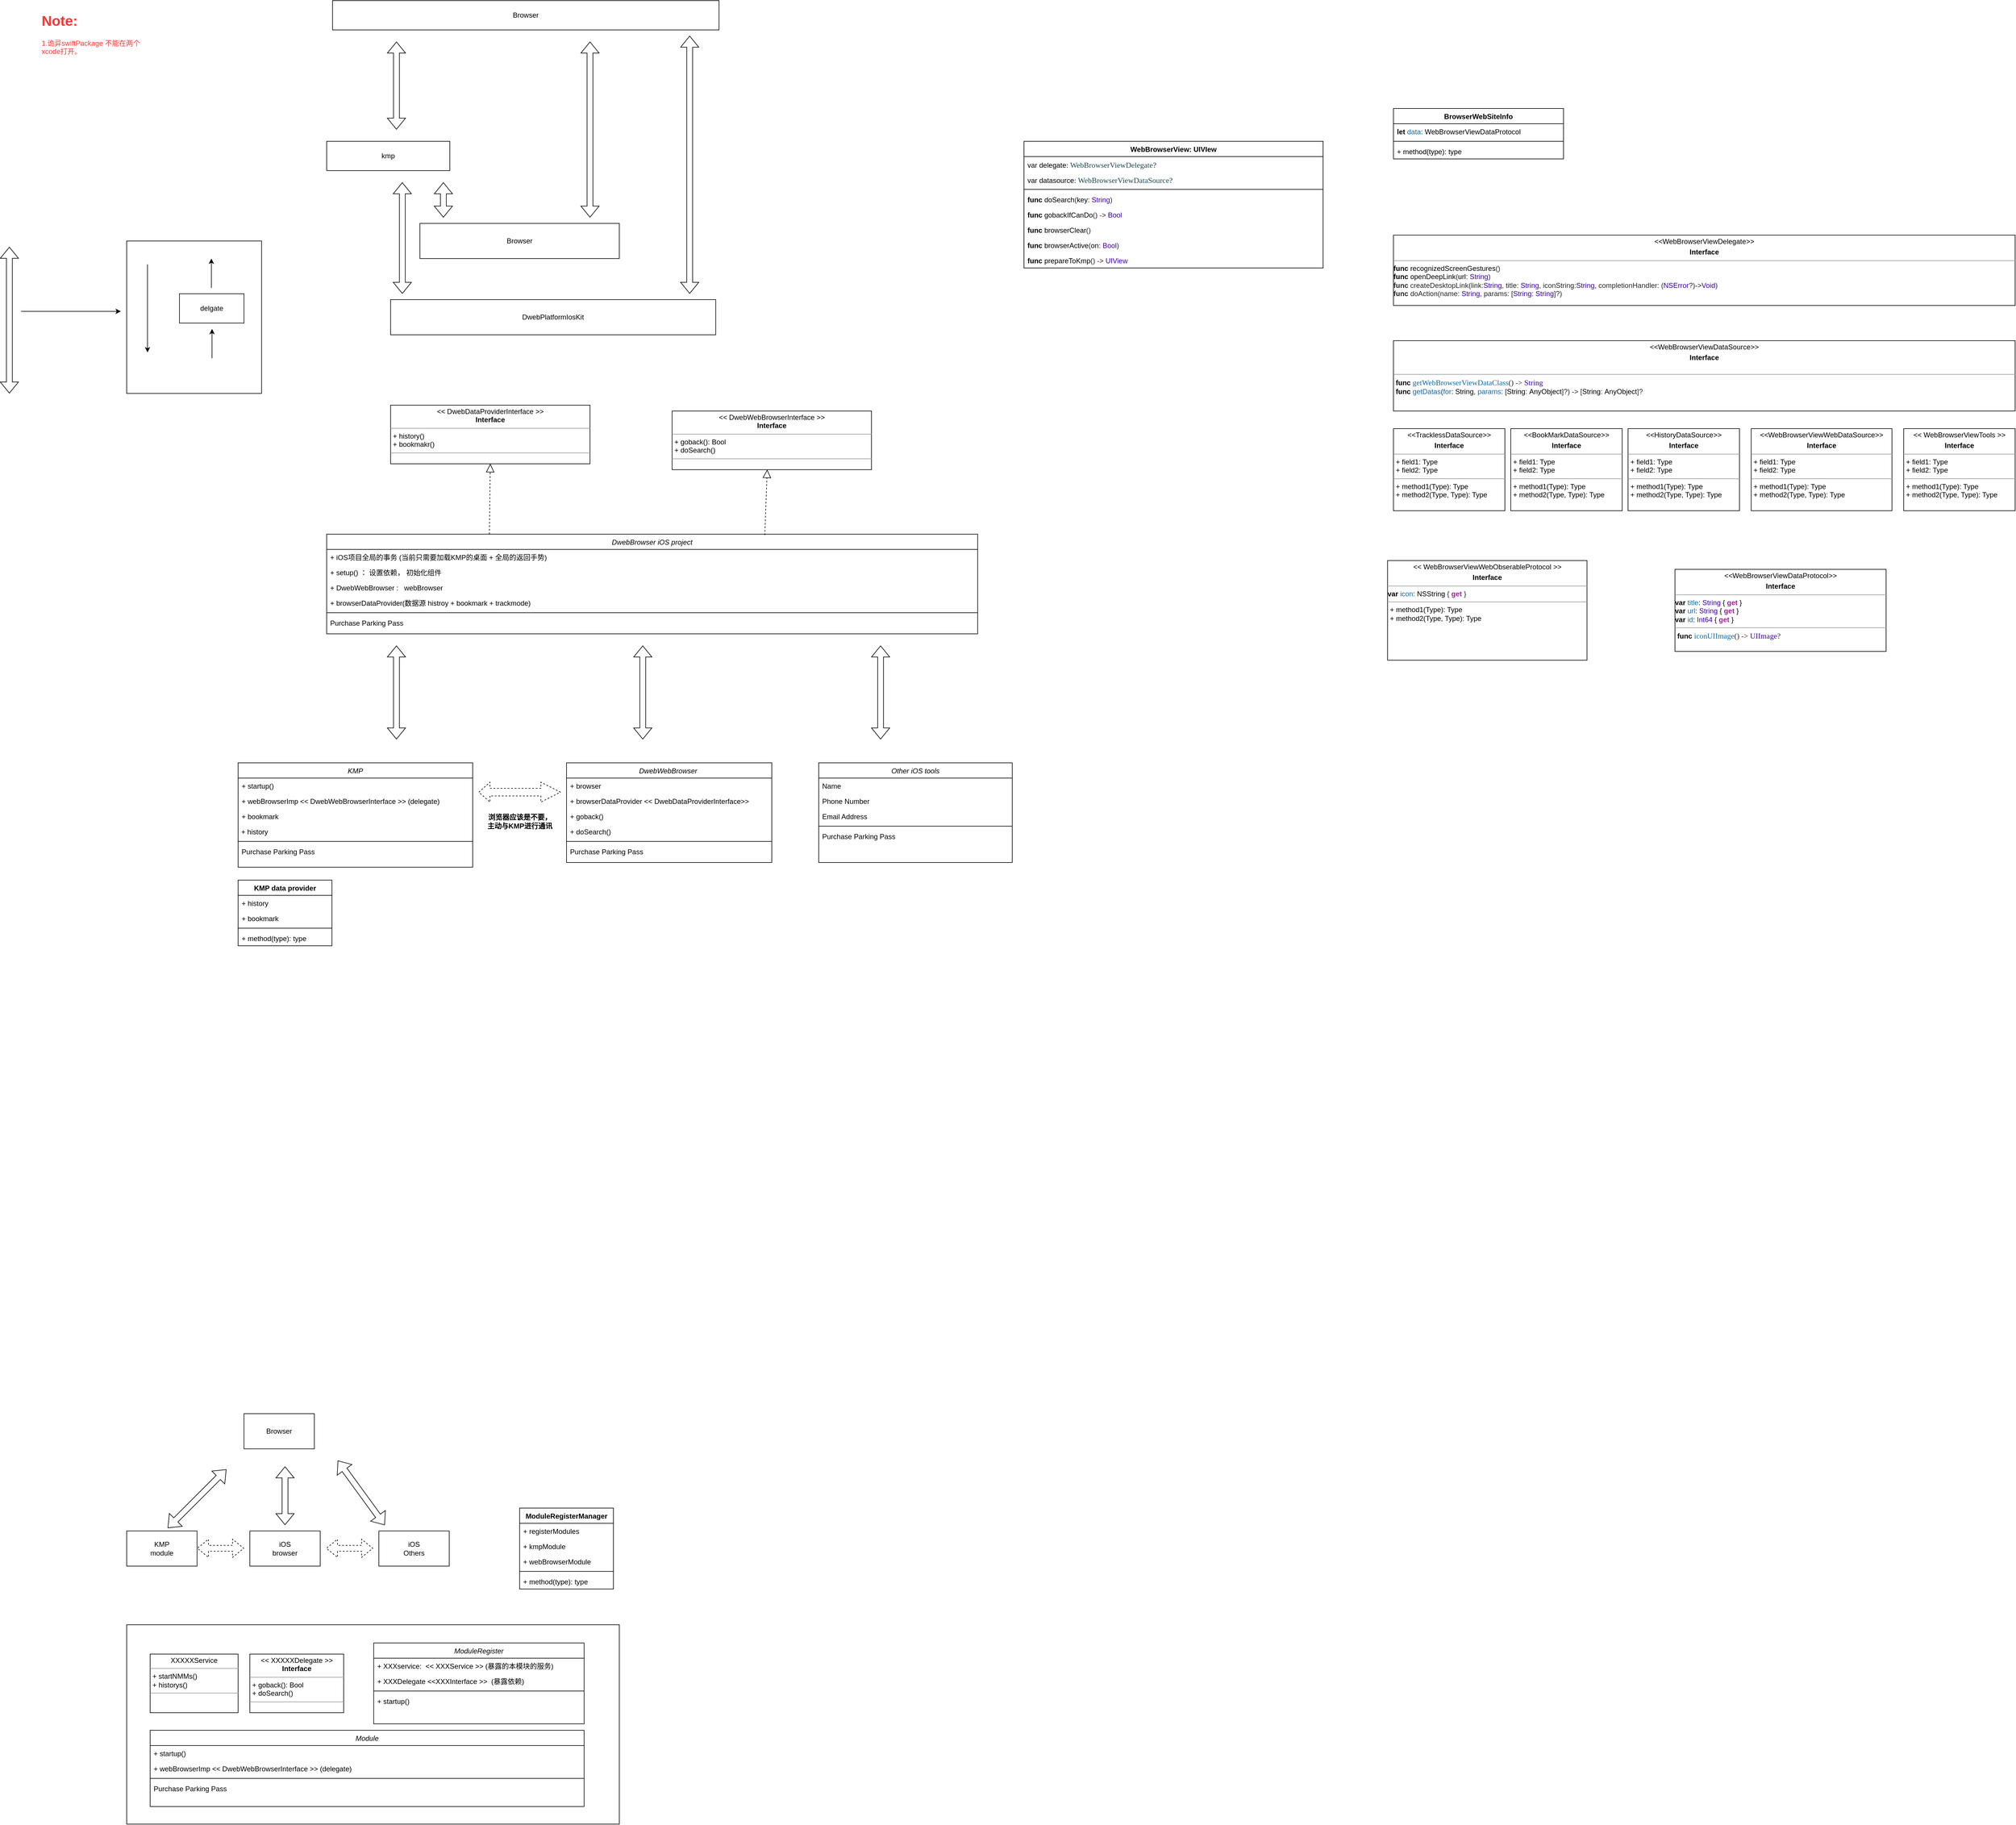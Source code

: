 <mxfile version="21.7.5" type="device">
  <diagram id="C5RBs43oDa-KdzZeNtuy" name="Page-1">
    <mxGraphModel dx="3217" dy="2681" grid="1" gridSize="10" guides="1" tooltips="1" connect="1" arrows="1" fold="1" page="1" pageScale="1" pageWidth="827" pageHeight="1169" math="0" shadow="0">
      <root>
        <mxCell id="WIyWlLk6GJQsqaUBKTNV-0" />
        <mxCell id="WIyWlLk6GJQsqaUBKTNV-1" parent="WIyWlLk6GJQsqaUBKTNV-0" />
        <mxCell id="zkfFHV4jXpPFQw0GAbJ--0" value="DwebBrowser iOS project" style="swimlane;fontStyle=2;align=center;verticalAlign=top;childLayout=stackLayout;horizontal=1;startSize=26;horizontalStack=0;resizeParent=1;resizeLast=0;collapsible=1;marginBottom=0;rounded=0;shadow=0;strokeWidth=1;" parent="WIyWlLk6GJQsqaUBKTNV-1" vertex="1">
          <mxGeometry x="131" y="80" width="1110" height="170" as="geometry">
            <mxRectangle x="230" y="140" width="160" height="26" as="alternateBounds" />
          </mxGeometry>
        </mxCell>
        <mxCell id="zkfFHV4jXpPFQw0GAbJ--1" value="+ iOS项目全局的事务 (当前只需要加载KMP的桌面 + 全局的返回手势)" style="text;align=left;verticalAlign=top;spacingLeft=4;spacingRight=4;overflow=hidden;rotatable=0;points=[[0,0.5],[1,0.5]];portConstraint=eastwest;" parent="zkfFHV4jXpPFQw0GAbJ--0" vertex="1">
          <mxGeometry y="26" width="1110" height="26" as="geometry" />
        </mxCell>
        <mxCell id="4JrLFGeOSPdzbADRNdC1-22" value="+ setup() ： 设置依赖， 初始化组件" style="text;align=left;verticalAlign=top;spacingLeft=4;spacingRight=4;overflow=hidden;rotatable=0;points=[[0,0.5],[1,0.5]];portConstraint=eastwest;rounded=0;shadow=0;html=0;" parent="zkfFHV4jXpPFQw0GAbJ--0" vertex="1">
          <mxGeometry y="52" width="1110" height="26" as="geometry" />
        </mxCell>
        <mxCell id="zkfFHV4jXpPFQw0GAbJ--2" value="+ DwebWebBrowser :   webBrowser" style="text;align=left;verticalAlign=top;spacingLeft=4;spacingRight=4;overflow=hidden;rotatable=0;points=[[0,0.5],[1,0.5]];portConstraint=eastwest;rounded=0;shadow=0;html=0;" parent="zkfFHV4jXpPFQw0GAbJ--0" vertex="1">
          <mxGeometry y="78" width="1110" height="26" as="geometry" />
        </mxCell>
        <mxCell id="zkfFHV4jXpPFQw0GAbJ--3" value="+ browserDataProvider(数据源 histroy + bookmark + trackmode)" style="text;align=left;verticalAlign=top;spacingLeft=4;spacingRight=4;overflow=hidden;rotatable=0;points=[[0,0.5],[1,0.5]];portConstraint=eastwest;rounded=0;shadow=0;html=0;" parent="zkfFHV4jXpPFQw0GAbJ--0" vertex="1">
          <mxGeometry y="104" width="1110" height="26" as="geometry" />
        </mxCell>
        <mxCell id="zkfFHV4jXpPFQw0GAbJ--4" value="" style="line;html=1;strokeWidth=1;align=left;verticalAlign=middle;spacingTop=-1;spacingLeft=3;spacingRight=3;rotatable=0;labelPosition=right;points=[];portConstraint=eastwest;" parent="zkfFHV4jXpPFQw0GAbJ--0" vertex="1">
          <mxGeometry y="130" width="1110" height="8" as="geometry" />
        </mxCell>
        <mxCell id="zkfFHV4jXpPFQw0GAbJ--5" value="Purchase Parking Pass" style="text;align=left;verticalAlign=top;spacingLeft=4;spacingRight=4;overflow=hidden;rotatable=0;points=[[0,0.5],[1,0.5]];portConstraint=eastwest;" parent="zkfFHV4jXpPFQw0GAbJ--0" vertex="1">
          <mxGeometry y="138" width="1110" height="26" as="geometry" />
        </mxCell>
        <mxCell id="4JrLFGeOSPdzbADRNdC1-0" value="KMP" style="swimlane;fontStyle=2;align=center;verticalAlign=top;childLayout=stackLayout;horizontal=1;startSize=26;horizontalStack=0;resizeParent=1;resizeLast=0;collapsible=1;marginBottom=0;rounded=0;shadow=0;strokeWidth=1;" parent="WIyWlLk6GJQsqaUBKTNV-1" vertex="1">
          <mxGeometry x="-20" y="470" width="400" height="178" as="geometry">
            <mxRectangle x="230" y="140" width="160" height="26" as="alternateBounds" />
          </mxGeometry>
        </mxCell>
        <mxCell id="4JrLFGeOSPdzbADRNdC1-1" value="+ startup()" style="text;align=left;verticalAlign=top;spacingLeft=4;spacingRight=4;overflow=hidden;rotatable=0;points=[[0,0.5],[1,0.5]];portConstraint=eastwest;" parent="4JrLFGeOSPdzbADRNdC1-0" vertex="1">
          <mxGeometry y="26" width="400" height="26" as="geometry" />
        </mxCell>
        <mxCell id="4JrLFGeOSPdzbADRNdC1-2" value="+ webBrowserImp &lt;&lt; DwebWebBrowserInterface &gt;&gt; (delegate)" style="text;align=left;verticalAlign=top;spacingLeft=4;spacingRight=4;overflow=hidden;rotatable=0;points=[[0,0.5],[1,0.5]];portConstraint=eastwest;rounded=0;shadow=0;html=0;" parent="4JrLFGeOSPdzbADRNdC1-0" vertex="1">
          <mxGeometry y="52" width="400" height="26" as="geometry" />
        </mxCell>
        <mxCell id="4JrLFGeOSPdzbADRNdC1-156" value="+ bookmark" style="text;strokeColor=none;fillColor=none;align=left;verticalAlign=top;spacingLeft=4;spacingRight=4;overflow=hidden;rotatable=0;points=[[0,0.5],[1,0.5]];portConstraint=eastwest;whiteSpace=wrap;html=1;" parent="4JrLFGeOSPdzbADRNdC1-0" vertex="1">
          <mxGeometry y="78" width="400" height="26" as="geometry" />
        </mxCell>
        <mxCell id="4JrLFGeOSPdzbADRNdC1-155" value="&lt;span style=&quot;color: rgb(0, 0, 0); font-family: Helvetica; font-size: 12px; font-style: normal; font-variant-ligatures: normal; font-variant-caps: normal; font-weight: 400; letter-spacing: normal; orphans: 2; text-align: left; text-indent: 0px; text-transform: none; widows: 2; word-spacing: 0px; -webkit-text-stroke-width: 0px; background-color: rgb(251, 251, 251); text-decoration-thickness: initial; text-decoration-style: initial; text-decoration-color: initial; float: none; display: inline !important;&quot;&gt;&amp;nbsp;+ history&lt;/span&gt;" style="text;whiteSpace=wrap;html=1;" parent="4JrLFGeOSPdzbADRNdC1-0" vertex="1">
          <mxGeometry y="104" width="400" height="26" as="geometry" />
        </mxCell>
        <mxCell id="4JrLFGeOSPdzbADRNdC1-4" value="" style="line;html=1;strokeWidth=1;align=left;verticalAlign=middle;spacingTop=-1;spacingLeft=3;spacingRight=3;rotatable=0;labelPosition=right;points=[];portConstraint=eastwest;" parent="4JrLFGeOSPdzbADRNdC1-0" vertex="1">
          <mxGeometry y="130" width="400" height="8" as="geometry" />
        </mxCell>
        <mxCell id="4JrLFGeOSPdzbADRNdC1-5" value="Purchase Parking Pass" style="text;align=left;verticalAlign=top;spacingLeft=4;spacingRight=4;overflow=hidden;rotatable=0;points=[[0,0.5],[1,0.5]];portConstraint=eastwest;" parent="4JrLFGeOSPdzbADRNdC1-0" vertex="1">
          <mxGeometry y="138" width="400" height="26" as="geometry" />
        </mxCell>
        <mxCell id="4JrLFGeOSPdzbADRNdC1-6" value="DwebWebBrowser " style="swimlane;fontStyle=2;align=center;verticalAlign=top;childLayout=stackLayout;horizontal=1;startSize=26;horizontalStack=0;resizeParent=1;resizeLast=0;collapsible=1;marginBottom=0;rounded=0;shadow=0;strokeWidth=1;" parent="WIyWlLk6GJQsqaUBKTNV-1" vertex="1">
          <mxGeometry x="540" y="470" width="350" height="170" as="geometry">
            <mxRectangle x="230" y="140" width="160" height="26" as="alternateBounds" />
          </mxGeometry>
        </mxCell>
        <mxCell id="4JrLFGeOSPdzbADRNdC1-7" value="+ browser" style="text;align=left;verticalAlign=top;spacingLeft=4;spacingRight=4;overflow=hidden;rotatable=0;points=[[0,0.5],[1,0.5]];portConstraint=eastwest;" parent="4JrLFGeOSPdzbADRNdC1-6" vertex="1">
          <mxGeometry y="26" width="350" height="26" as="geometry" />
        </mxCell>
        <mxCell id="4JrLFGeOSPdzbADRNdC1-8" value="+ browserDataProvider &lt;&lt; DwebDataProviderInterface&gt;&gt;" style="text;align=left;verticalAlign=top;spacingLeft=4;spacingRight=4;overflow=hidden;rotatable=0;points=[[0,0.5],[1,0.5]];portConstraint=eastwest;rounded=0;shadow=0;html=0;" parent="4JrLFGeOSPdzbADRNdC1-6" vertex="1">
          <mxGeometry y="52" width="350" height="26" as="geometry" />
        </mxCell>
        <mxCell id="4JrLFGeOSPdzbADRNdC1-159" value="+ goback()" style="text;align=left;verticalAlign=top;spacingLeft=4;spacingRight=4;overflow=hidden;rotatable=0;points=[[0,0.5],[1,0.5]];portConstraint=eastwest;rounded=0;shadow=0;html=0;" parent="4JrLFGeOSPdzbADRNdC1-6" vertex="1">
          <mxGeometry y="78" width="350" height="26" as="geometry" />
        </mxCell>
        <mxCell id="4JrLFGeOSPdzbADRNdC1-9" value="+ doSearch()" style="text;align=left;verticalAlign=top;spacingLeft=4;spacingRight=4;overflow=hidden;rotatable=0;points=[[0,0.5],[1,0.5]];portConstraint=eastwest;rounded=0;shadow=0;html=0;" parent="4JrLFGeOSPdzbADRNdC1-6" vertex="1">
          <mxGeometry y="104" width="350" height="26" as="geometry" />
        </mxCell>
        <mxCell id="4JrLFGeOSPdzbADRNdC1-10" value="" style="line;html=1;strokeWidth=1;align=left;verticalAlign=middle;spacingTop=-1;spacingLeft=3;spacingRight=3;rotatable=0;labelPosition=right;points=[];portConstraint=eastwest;" parent="4JrLFGeOSPdzbADRNdC1-6" vertex="1">
          <mxGeometry y="130" width="350" height="8" as="geometry" />
        </mxCell>
        <mxCell id="4JrLFGeOSPdzbADRNdC1-11" value="Purchase Parking Pass" style="text;align=left;verticalAlign=top;spacingLeft=4;spacingRight=4;overflow=hidden;rotatable=0;points=[[0,0.5],[1,0.5]];portConstraint=eastwest;" parent="4JrLFGeOSPdzbADRNdC1-6" vertex="1">
          <mxGeometry y="138" width="350" height="26" as="geometry" />
        </mxCell>
        <mxCell id="4JrLFGeOSPdzbADRNdC1-12" value="Other iOS tools" style="swimlane;fontStyle=2;align=center;verticalAlign=top;childLayout=stackLayout;horizontal=1;startSize=26;horizontalStack=0;resizeParent=1;resizeLast=0;collapsible=1;marginBottom=0;rounded=0;shadow=0;strokeWidth=1;" parent="WIyWlLk6GJQsqaUBKTNV-1" vertex="1">
          <mxGeometry x="970" y="470" width="330" height="170" as="geometry">
            <mxRectangle x="230" y="140" width="160" height="26" as="alternateBounds" />
          </mxGeometry>
        </mxCell>
        <mxCell id="4JrLFGeOSPdzbADRNdC1-13" value="Name" style="text;align=left;verticalAlign=top;spacingLeft=4;spacingRight=4;overflow=hidden;rotatable=0;points=[[0,0.5],[1,0.5]];portConstraint=eastwest;" parent="4JrLFGeOSPdzbADRNdC1-12" vertex="1">
          <mxGeometry y="26" width="330" height="26" as="geometry" />
        </mxCell>
        <mxCell id="4JrLFGeOSPdzbADRNdC1-14" value="Phone Number" style="text;align=left;verticalAlign=top;spacingLeft=4;spacingRight=4;overflow=hidden;rotatable=0;points=[[0,0.5],[1,0.5]];portConstraint=eastwest;rounded=0;shadow=0;html=0;" parent="4JrLFGeOSPdzbADRNdC1-12" vertex="1">
          <mxGeometry y="52" width="330" height="26" as="geometry" />
        </mxCell>
        <mxCell id="4JrLFGeOSPdzbADRNdC1-15" value="Email Address" style="text;align=left;verticalAlign=top;spacingLeft=4;spacingRight=4;overflow=hidden;rotatable=0;points=[[0,0.5],[1,0.5]];portConstraint=eastwest;rounded=0;shadow=0;html=0;" parent="4JrLFGeOSPdzbADRNdC1-12" vertex="1">
          <mxGeometry y="78" width="330" height="26" as="geometry" />
        </mxCell>
        <mxCell id="4JrLFGeOSPdzbADRNdC1-16" value="" style="line;html=1;strokeWidth=1;align=left;verticalAlign=middle;spacingTop=-1;spacingLeft=3;spacingRight=3;rotatable=0;labelPosition=right;points=[];portConstraint=eastwest;" parent="4JrLFGeOSPdzbADRNdC1-12" vertex="1">
          <mxGeometry y="104" width="330" height="8" as="geometry" />
        </mxCell>
        <mxCell id="4JrLFGeOSPdzbADRNdC1-17" value="Purchase Parking Pass" style="text;align=left;verticalAlign=top;spacingLeft=4;spacingRight=4;overflow=hidden;rotatable=0;points=[[0,0.5],[1,0.5]];portConstraint=eastwest;" parent="4JrLFGeOSPdzbADRNdC1-12" vertex="1">
          <mxGeometry y="112" width="330" height="26" as="geometry" />
        </mxCell>
        <mxCell id="4JrLFGeOSPdzbADRNdC1-20" value="&lt;p style=&quot;margin:0px;margin-top:4px;text-align:center;&quot;&gt;&lt;i&gt;&amp;lt;&amp;lt;&lt;/i&gt;&amp;nbsp;DwebWebBrowserInterface&amp;nbsp;&lt;i&gt;&amp;gt;&amp;gt;&lt;/i&gt;&lt;br&gt;&lt;b&gt;Interface&lt;/b&gt;&lt;/p&gt;&lt;hr size=&quot;1&quot;&gt;&lt;p style=&quot;margin:0px;margin-left:4px;&quot;&gt;+ goback(): Bool&lt;br&gt;+ doSearch()&lt;/p&gt;&lt;hr size=&quot;1&quot;&gt;&lt;p style=&quot;margin:0px;margin-left:4px;&quot;&gt;&lt;br&gt;&lt;/p&gt;" style="verticalAlign=top;align=left;overflow=fill;fontSize=12;fontFamily=Helvetica;html=1;whiteSpace=wrap;" parent="WIyWlLk6GJQsqaUBKTNV-1" vertex="1">
          <mxGeometry x="720" y="-130" width="340" height="100" as="geometry" />
        </mxCell>
        <mxCell id="4JrLFGeOSPdzbADRNdC1-29" value="" style="shape=flexArrow;endArrow=classic;startArrow=classic;html=1;rounded=0;" parent="WIyWlLk6GJQsqaUBKTNV-1" edge="1">
          <mxGeometry width="100" height="100" relative="1" as="geometry">
            <mxPoint x="670" y="430" as="sourcePoint" />
            <mxPoint x="670" y="270" as="targetPoint" />
          </mxGeometry>
        </mxCell>
        <mxCell id="4JrLFGeOSPdzbADRNdC1-30" value="" style="shape=flexArrow;endArrow=classic;startArrow=classic;html=1;rounded=0;" parent="WIyWlLk6GJQsqaUBKTNV-1" edge="1">
          <mxGeometry width="100" height="100" relative="1" as="geometry">
            <mxPoint x="250" y="430" as="sourcePoint" />
            <mxPoint x="250" y="270" as="targetPoint" />
          </mxGeometry>
        </mxCell>
        <mxCell id="4JrLFGeOSPdzbADRNdC1-31" value="" style="shape=flexArrow;endArrow=classic;startArrow=classic;html=1;rounded=0;" parent="WIyWlLk6GJQsqaUBKTNV-1" edge="1">
          <mxGeometry width="100" height="100" relative="1" as="geometry">
            <mxPoint x="1075.5" y="430" as="sourcePoint" />
            <mxPoint x="1075.5" y="270" as="targetPoint" />
          </mxGeometry>
        </mxCell>
        <mxCell id="4JrLFGeOSPdzbADRNdC1-32" value="" style="shape=flexArrow;endArrow=classic;html=1;rounded=0;width=13;endSize=10.74;dashed=1;startArrow=block;" parent="WIyWlLk6GJQsqaUBKTNV-1" edge="1">
          <mxGeometry width="50" height="50" relative="1" as="geometry">
            <mxPoint x="390" y="520" as="sourcePoint" />
            <mxPoint x="530" y="520" as="targetPoint" />
          </mxGeometry>
        </mxCell>
        <mxCell id="4JrLFGeOSPdzbADRNdC1-33" value="KMP data provider" style="swimlane;fontStyle=1;align=center;verticalAlign=top;childLayout=stackLayout;horizontal=1;startSize=26;horizontalStack=0;resizeParent=1;resizeParentMax=0;resizeLast=0;collapsible=1;marginBottom=0;whiteSpace=wrap;html=1;" parent="WIyWlLk6GJQsqaUBKTNV-1" vertex="1">
          <mxGeometry x="-20" y="670" width="160" height="112" as="geometry" />
        </mxCell>
        <mxCell id="4JrLFGeOSPdzbADRNdC1-34" value="+ history" style="text;strokeColor=none;fillColor=none;align=left;verticalAlign=top;spacingLeft=4;spacingRight=4;overflow=hidden;rotatable=0;points=[[0,0.5],[1,0.5]];portConstraint=eastwest;whiteSpace=wrap;html=1;" parent="4JrLFGeOSPdzbADRNdC1-33" vertex="1">
          <mxGeometry y="26" width="160" height="26" as="geometry" />
        </mxCell>
        <mxCell id="4JrLFGeOSPdzbADRNdC1-37" value="+ bookmark" style="text;strokeColor=none;fillColor=none;align=left;verticalAlign=top;spacingLeft=4;spacingRight=4;overflow=hidden;rotatable=0;points=[[0,0.5],[1,0.5]];portConstraint=eastwest;whiteSpace=wrap;html=1;" parent="4JrLFGeOSPdzbADRNdC1-33" vertex="1">
          <mxGeometry y="52" width="160" height="26" as="geometry" />
        </mxCell>
        <mxCell id="4JrLFGeOSPdzbADRNdC1-35" value="" style="line;strokeWidth=1;fillColor=none;align=left;verticalAlign=middle;spacingTop=-1;spacingLeft=3;spacingRight=3;rotatable=0;labelPosition=right;points=[];portConstraint=eastwest;strokeColor=inherit;" parent="4JrLFGeOSPdzbADRNdC1-33" vertex="1">
          <mxGeometry y="78" width="160" height="8" as="geometry" />
        </mxCell>
        <mxCell id="4JrLFGeOSPdzbADRNdC1-36" value="+ method(type): type" style="text;strokeColor=none;fillColor=none;align=left;verticalAlign=top;spacingLeft=4;spacingRight=4;overflow=hidden;rotatable=0;points=[[0,0.5],[1,0.5]];portConstraint=eastwest;whiteSpace=wrap;html=1;" parent="4JrLFGeOSPdzbADRNdC1-33" vertex="1">
          <mxGeometry y="86" width="160" height="26" as="geometry" />
        </mxCell>
        <mxCell id="4JrLFGeOSPdzbADRNdC1-38" value="浏览器应该是不要，&lt;br&gt;主动与KMP进行通讯" style="text;align=center;fontStyle=1;verticalAlign=middle;spacingLeft=3;spacingRight=3;strokeColor=none;rotatable=0;points=[[0,0.5],[1,0.5]];portConstraint=eastwest;html=1;" parent="WIyWlLk6GJQsqaUBKTNV-1" vertex="1">
          <mxGeometry x="380" y="540" width="159" height="60" as="geometry" />
        </mxCell>
        <mxCell id="4JrLFGeOSPdzbADRNdC1-77" value="Module" style="swimlane;fontStyle=2;align=center;verticalAlign=top;childLayout=stackLayout;horizontal=1;startSize=26;horizontalStack=0;resizeParent=1;resizeLast=0;collapsible=1;marginBottom=0;rounded=0;shadow=0;strokeWidth=1;" parent="WIyWlLk6GJQsqaUBKTNV-1" vertex="1">
          <mxGeometry x="-170" y="2120" width="740" height="130" as="geometry">
            <mxRectangle x="230" y="140" width="160" height="26" as="alternateBounds" />
          </mxGeometry>
        </mxCell>
        <mxCell id="4JrLFGeOSPdzbADRNdC1-78" value="+ startup()" style="text;align=left;verticalAlign=top;spacingLeft=4;spacingRight=4;overflow=hidden;rotatable=0;points=[[0,0.5],[1,0.5]];portConstraint=eastwest;" parent="4JrLFGeOSPdzbADRNdC1-77" vertex="1">
          <mxGeometry y="26" width="740" height="26" as="geometry" />
        </mxCell>
        <mxCell id="4JrLFGeOSPdzbADRNdC1-79" value="+ webBrowserImp &lt;&lt; DwebWebBrowserInterface &gt;&gt; (delegate)" style="text;align=left;verticalAlign=top;spacingLeft=4;spacingRight=4;overflow=hidden;rotatable=0;points=[[0,0.5],[1,0.5]];portConstraint=eastwest;rounded=0;shadow=0;html=0;" parent="4JrLFGeOSPdzbADRNdC1-77" vertex="1">
          <mxGeometry y="52" width="740" height="26" as="geometry" />
        </mxCell>
        <mxCell id="4JrLFGeOSPdzbADRNdC1-80" value="" style="line;html=1;strokeWidth=1;align=left;verticalAlign=middle;spacingTop=-1;spacingLeft=3;spacingRight=3;rotatable=0;labelPosition=right;points=[];portConstraint=eastwest;" parent="4JrLFGeOSPdzbADRNdC1-77" vertex="1">
          <mxGeometry y="78" width="740" height="8" as="geometry" />
        </mxCell>
        <mxCell id="4JrLFGeOSPdzbADRNdC1-81" value="Purchase Parking Pass" style="text;align=left;verticalAlign=top;spacingLeft=4;spacingRight=4;overflow=hidden;rotatable=0;points=[[0,0.5],[1,0.5]];portConstraint=eastwest;" parent="4JrLFGeOSPdzbADRNdC1-77" vertex="1">
          <mxGeometry y="86" width="740" height="26" as="geometry" />
        </mxCell>
        <mxCell id="4JrLFGeOSPdzbADRNdC1-82" value="&lt;p style=&quot;margin:0px;margin-top:4px;text-align:center;&quot;&gt;XXXXXService&lt;br&gt;&lt;/p&gt;&lt;hr size=&quot;1&quot;&gt;&lt;p style=&quot;margin:0px;margin-left:4px;&quot;&gt;+ startNMMs()&lt;br&gt;+ historys()&lt;/p&gt;&lt;hr size=&quot;1&quot;&gt;&lt;p style=&quot;margin:0px;margin-left:4px;&quot;&gt;&lt;br&gt;&lt;/p&gt;" style="verticalAlign=top;align=left;overflow=fill;fontSize=12;fontFamily=Helvetica;html=1;whiteSpace=wrap;" parent="WIyWlLk6GJQsqaUBKTNV-1" vertex="1">
          <mxGeometry x="-170" y="1990" width="150" height="100" as="geometry" />
        </mxCell>
        <mxCell id="4JrLFGeOSPdzbADRNdC1-83" value="&lt;p style=&quot;margin:0px;margin-top:4px;text-align:center;&quot;&gt;&lt;i&gt;&amp;lt;&amp;lt;&lt;/i&gt;&amp;nbsp;XXXXXDelegate&amp;nbsp;&lt;i&gt;&amp;gt;&amp;gt;&lt;/i&gt;&lt;br&gt;&lt;b&gt;Interface&lt;/b&gt;&lt;/p&gt;&lt;hr size=&quot;1&quot;&gt;&lt;p style=&quot;margin:0px;margin-left:4px;&quot;&gt;+ goback(): Bool&lt;br&gt;+ doSearch()&lt;/p&gt;&lt;hr size=&quot;1&quot;&gt;&lt;p style=&quot;margin:0px;margin-left:4px;&quot;&gt;&lt;br&gt;&lt;/p&gt;" style="verticalAlign=top;align=left;overflow=fill;fontSize=12;fontFamily=Helvetica;html=1;whiteSpace=wrap;" parent="WIyWlLk6GJQsqaUBKTNV-1" vertex="1">
          <mxGeometry y="1990" width="160" height="100" as="geometry" />
        </mxCell>
        <mxCell id="4JrLFGeOSPdzbADRNdC1-84" value="ModuleRegister" style="swimlane;fontStyle=2;align=center;verticalAlign=top;childLayout=stackLayout;horizontal=1;startSize=26;horizontalStack=0;resizeParent=1;resizeLast=0;collapsible=1;marginBottom=0;rounded=0;shadow=0;strokeWidth=1;" parent="WIyWlLk6GJQsqaUBKTNV-1" vertex="1">
          <mxGeometry x="211.2" y="1971" width="358.8" height="138" as="geometry">
            <mxRectangle x="230" y="140" width="160" height="26" as="alternateBounds" />
          </mxGeometry>
        </mxCell>
        <mxCell id="4JrLFGeOSPdzbADRNdC1-85" value="+ XXXservice:  &lt;&lt; XXXService &gt;&gt; (暴露的本模块的服务)" style="text;align=left;verticalAlign=top;spacingLeft=4;spacingRight=4;overflow=hidden;rotatable=0;points=[[0,0.5],[1,0.5]];portConstraint=eastwest;" parent="4JrLFGeOSPdzbADRNdC1-84" vertex="1">
          <mxGeometry y="26" width="358.8" height="26" as="geometry" />
        </mxCell>
        <mxCell id="4JrLFGeOSPdzbADRNdC1-136" value="+ XXXDelegate &lt;&lt;XXXInterface &gt;&gt;  (暴露依赖)" style="text;align=left;verticalAlign=top;spacingLeft=4;spacingRight=4;overflow=hidden;rotatable=0;points=[[0,0.5],[1,0.5]];portConstraint=eastwest;rounded=0;shadow=0;html=0;" parent="4JrLFGeOSPdzbADRNdC1-84" vertex="1">
          <mxGeometry y="52" width="358.8" height="26" as="geometry" />
        </mxCell>
        <mxCell id="4JrLFGeOSPdzbADRNdC1-87" value="" style="line;html=1;strokeWidth=1;align=left;verticalAlign=middle;spacingTop=-1;spacingLeft=3;spacingRight=3;rotatable=0;labelPosition=right;points=[];portConstraint=eastwest;" parent="4JrLFGeOSPdzbADRNdC1-84" vertex="1">
          <mxGeometry y="78" width="358.8" height="8" as="geometry" />
        </mxCell>
        <mxCell id="4JrLFGeOSPdzbADRNdC1-88" value="+ startup()" style="text;align=left;verticalAlign=top;spacingLeft=4;spacingRight=4;overflow=hidden;rotatable=0;points=[[0,0.5],[1,0.5]];portConstraint=eastwest;" parent="4JrLFGeOSPdzbADRNdC1-84" vertex="1">
          <mxGeometry y="86" width="358.8" height="26" as="geometry" />
        </mxCell>
        <mxCell id="4JrLFGeOSPdzbADRNdC1-106" value="" style="rounded=0;whiteSpace=wrap;html=1;fillColor=none;" parent="WIyWlLk6GJQsqaUBKTNV-1" vertex="1">
          <mxGeometry x="-210" y="1940" width="840" height="340" as="geometry" />
        </mxCell>
        <mxCell id="4JrLFGeOSPdzbADRNdC1-107" value="" style="rounded=0;whiteSpace=wrap;html=1;" parent="WIyWlLk6GJQsqaUBKTNV-1" vertex="1">
          <mxGeometry x="-10" y="1580" width="120" height="60" as="geometry" />
        </mxCell>
        <mxCell id="4JrLFGeOSPdzbADRNdC1-108" value="Browser" style="text;html=1;strokeColor=none;fillColor=none;align=center;verticalAlign=middle;whiteSpace=wrap;rounded=0;" parent="WIyWlLk6GJQsqaUBKTNV-1" vertex="1">
          <mxGeometry x="20" y="1595" width="60" height="30" as="geometry" />
        </mxCell>
        <mxCell id="4JrLFGeOSPdzbADRNdC1-111" value="" style="rounded=0;whiteSpace=wrap;html=1;" parent="WIyWlLk6GJQsqaUBKTNV-1" vertex="1">
          <mxGeometry x="-210" y="1780" width="120" height="60" as="geometry" />
        </mxCell>
        <mxCell id="4JrLFGeOSPdzbADRNdC1-112" value="KMP module" style="text;html=1;strokeColor=none;fillColor=none;align=center;verticalAlign=middle;whiteSpace=wrap;rounded=0;" parent="WIyWlLk6GJQsqaUBKTNV-1" vertex="1">
          <mxGeometry x="-180" y="1795" width="60" height="30" as="geometry" />
        </mxCell>
        <mxCell id="4JrLFGeOSPdzbADRNdC1-113" value="" style="rounded=0;whiteSpace=wrap;html=1;" parent="WIyWlLk6GJQsqaUBKTNV-1" vertex="1">
          <mxGeometry y="1780" width="120" height="60" as="geometry" />
        </mxCell>
        <mxCell id="4JrLFGeOSPdzbADRNdC1-114" value="iOS browser" style="text;html=1;strokeColor=none;fillColor=none;align=center;verticalAlign=middle;whiteSpace=wrap;rounded=0;" parent="WIyWlLk6GJQsqaUBKTNV-1" vertex="1">
          <mxGeometry x="30" y="1795" width="60" height="30" as="geometry" />
        </mxCell>
        <mxCell id="4JrLFGeOSPdzbADRNdC1-115" value="" style="rounded=0;whiteSpace=wrap;html=1;" parent="WIyWlLk6GJQsqaUBKTNV-1" vertex="1">
          <mxGeometry x="220" y="1780" width="120" height="60" as="geometry" />
        </mxCell>
        <mxCell id="4JrLFGeOSPdzbADRNdC1-116" value="iOS Others" style="text;html=1;strokeColor=none;fillColor=none;align=center;verticalAlign=middle;whiteSpace=wrap;rounded=0;" parent="WIyWlLk6GJQsqaUBKTNV-1" vertex="1">
          <mxGeometry x="250" y="1795" width="60" height="30" as="geometry" />
        </mxCell>
        <mxCell id="4JrLFGeOSPdzbADRNdC1-117" value="" style="shape=flexArrow;endArrow=classic;startArrow=classic;html=1;rounded=0;" parent="WIyWlLk6GJQsqaUBKTNV-1" edge="1">
          <mxGeometry width="100" height="100" relative="1" as="geometry">
            <mxPoint x="-140" y="1775" as="sourcePoint" />
            <mxPoint x="-40" y="1675" as="targetPoint" />
          </mxGeometry>
        </mxCell>
        <mxCell id="4JrLFGeOSPdzbADRNdC1-118" value="" style="shape=flexArrow;endArrow=classic;startArrow=classic;html=1;rounded=0;" parent="WIyWlLk6GJQsqaUBKTNV-1" edge="1">
          <mxGeometry width="100" height="100" relative="1" as="geometry">
            <mxPoint x="60" y="1770" as="sourcePoint" />
            <mxPoint x="60" y="1670" as="targetPoint" />
          </mxGeometry>
        </mxCell>
        <mxCell id="4JrLFGeOSPdzbADRNdC1-119" value="" style="shape=flexArrow;endArrow=classic;startArrow=classic;html=1;rounded=0;" parent="WIyWlLk6GJQsqaUBKTNV-1" edge="1">
          <mxGeometry width="100" height="100" relative="1" as="geometry">
            <mxPoint x="230" y="1770" as="sourcePoint" />
            <mxPoint x="150" y="1660" as="targetPoint" />
          </mxGeometry>
        </mxCell>
        <mxCell id="4JrLFGeOSPdzbADRNdC1-128" value="" style="shape=flexArrow;endArrow=classic;startArrow=classic;html=1;rounded=0;dashed=1;" parent="WIyWlLk6GJQsqaUBKTNV-1" edge="1">
          <mxGeometry width="100" height="100" relative="1" as="geometry">
            <mxPoint x="-90" y="1809.58" as="sourcePoint" />
            <mxPoint x="-10" y="1809.58" as="targetPoint" />
          </mxGeometry>
        </mxCell>
        <mxCell id="4JrLFGeOSPdzbADRNdC1-129" value="" style="shape=flexArrow;endArrow=classic;startArrow=classic;html=1;rounded=0;dashed=1;" parent="WIyWlLk6GJQsqaUBKTNV-1" edge="1">
          <mxGeometry width="100" height="100" relative="1" as="geometry">
            <mxPoint x="130" y="1809.58" as="sourcePoint" />
            <mxPoint x="210" y="1809.58" as="targetPoint" />
          </mxGeometry>
        </mxCell>
        <mxCell id="4JrLFGeOSPdzbADRNdC1-130" value="ModuleRegisterManager" style="swimlane;fontStyle=1;align=center;verticalAlign=top;childLayout=stackLayout;horizontal=1;startSize=26;horizontalStack=0;resizeParent=1;resizeParentMax=0;resizeLast=0;collapsible=1;marginBottom=0;whiteSpace=wrap;html=1;" parent="WIyWlLk6GJQsqaUBKTNV-1" vertex="1">
          <mxGeometry x="460" y="1741" width="160" height="138" as="geometry" />
        </mxCell>
        <mxCell id="4JrLFGeOSPdzbADRNdC1-134" value="+ registerModules" style="text;strokeColor=none;fillColor=none;align=left;verticalAlign=top;spacingLeft=4;spacingRight=4;overflow=hidden;rotatable=0;points=[[0,0.5],[1,0.5]];portConstraint=eastwest;whiteSpace=wrap;html=1;" parent="4JrLFGeOSPdzbADRNdC1-130" vertex="1">
          <mxGeometry y="26" width="160" height="26" as="geometry" />
        </mxCell>
        <mxCell id="4JrLFGeOSPdzbADRNdC1-135" value="+ kmpModule" style="text;strokeColor=none;fillColor=none;align=left;verticalAlign=top;spacingLeft=4;spacingRight=4;overflow=hidden;rotatable=0;points=[[0,0.5],[1,0.5]];portConstraint=eastwest;whiteSpace=wrap;html=1;" parent="4JrLFGeOSPdzbADRNdC1-130" vertex="1">
          <mxGeometry y="52" width="160" height="26" as="geometry" />
        </mxCell>
        <mxCell id="4JrLFGeOSPdzbADRNdC1-131" value="+ webBrowserModule" style="text;strokeColor=none;fillColor=none;align=left;verticalAlign=top;spacingLeft=4;spacingRight=4;overflow=hidden;rotatable=0;points=[[0,0.5],[1,0.5]];portConstraint=eastwest;whiteSpace=wrap;html=1;" parent="4JrLFGeOSPdzbADRNdC1-130" vertex="1">
          <mxGeometry y="78" width="160" height="26" as="geometry" />
        </mxCell>
        <mxCell id="4JrLFGeOSPdzbADRNdC1-132" value="" style="line;strokeWidth=1;fillColor=none;align=left;verticalAlign=middle;spacingTop=-1;spacingLeft=3;spacingRight=3;rotatable=0;labelPosition=right;points=[];portConstraint=eastwest;strokeColor=inherit;" parent="4JrLFGeOSPdzbADRNdC1-130" vertex="1">
          <mxGeometry y="104" width="160" height="8" as="geometry" />
        </mxCell>
        <mxCell id="4JrLFGeOSPdzbADRNdC1-133" value="+ method(type): type" style="text;strokeColor=none;fillColor=none;align=left;verticalAlign=top;spacingLeft=4;spacingRight=4;overflow=hidden;rotatable=0;points=[[0,0.5],[1,0.5]];portConstraint=eastwest;whiteSpace=wrap;html=1;" parent="4JrLFGeOSPdzbADRNdC1-130" vertex="1">
          <mxGeometry y="112" width="160" height="26" as="geometry" />
        </mxCell>
        <mxCell id="4JrLFGeOSPdzbADRNdC1-141" value="Browser" style="html=1;whiteSpace=wrap;" parent="WIyWlLk6GJQsqaUBKTNV-1" vertex="1">
          <mxGeometry x="141" y="-830" width="659" height="50" as="geometry" />
        </mxCell>
        <mxCell id="4JrLFGeOSPdzbADRNdC1-142" value="kmp" style="html=1;whiteSpace=wrap;" parent="WIyWlLk6GJQsqaUBKTNV-1" vertex="1">
          <mxGeometry x="131" y="-590" width="210" height="50" as="geometry" />
        </mxCell>
        <mxCell id="4JrLFGeOSPdzbADRNdC1-143" value="Browser" style="html=1;whiteSpace=wrap;" parent="WIyWlLk6GJQsqaUBKTNV-1" vertex="1">
          <mxGeometry x="290" y="-450" width="340" height="60" as="geometry" />
        </mxCell>
        <mxCell id="4JrLFGeOSPdzbADRNdC1-147" value="" style="shape=flexArrow;endArrow=classic;html=1;rounded=0;startArrow=block;" parent="WIyWlLk6GJQsqaUBKTNV-1" edge="1">
          <mxGeometry width="50" height="50" relative="1" as="geometry">
            <mxPoint x="250" y="-760" as="sourcePoint" />
            <mxPoint x="250" y="-610" as="targetPoint" />
          </mxGeometry>
        </mxCell>
        <mxCell id="4JrLFGeOSPdzbADRNdC1-148" value="" style="shape=flexArrow;endArrow=classic;html=1;rounded=0;startArrow=block;" parent="WIyWlLk6GJQsqaUBKTNV-1" edge="1">
          <mxGeometry width="50" height="50" relative="1" as="geometry">
            <mxPoint x="580" y="-760" as="sourcePoint" />
            <mxPoint x="580" y="-460" as="targetPoint" />
          </mxGeometry>
        </mxCell>
        <mxCell id="4JrLFGeOSPdzbADRNdC1-157" value="&lt;p style=&quot;margin:0px;margin-top:4px;text-align:center;&quot;&gt;&lt;i&gt;&amp;lt;&amp;lt;&lt;/i&gt;&amp;nbsp;DwebDataProviderInterface&amp;nbsp;&lt;i&gt;&amp;gt;&amp;gt;&lt;/i&gt;&lt;br&gt;&lt;b&gt;Interface&lt;/b&gt;&lt;/p&gt;&lt;hr size=&quot;1&quot;&gt;&lt;p style=&quot;margin:0px;margin-left:4px;&quot;&gt;+ history()&lt;br&gt;+ bookmakr()&lt;/p&gt;&lt;hr size=&quot;1&quot;&gt;&lt;p style=&quot;margin:0px;margin-left:4px;&quot;&gt;&lt;br&gt;&lt;/p&gt;" style="verticalAlign=top;align=left;overflow=fill;fontSize=12;fontFamily=Helvetica;html=1;whiteSpace=wrap;" parent="WIyWlLk6GJQsqaUBKTNV-1" vertex="1">
          <mxGeometry x="240" y="-140" width="340" height="100" as="geometry" />
        </mxCell>
        <mxCell id="4JrLFGeOSPdzbADRNdC1-161" value="" style="endArrow=block;dashed=1;endFill=0;endSize=12;html=1;rounded=0;entryX=0.5;entryY=1;entryDx=0;entryDy=0;exitX=0.25;exitY=0;exitDx=0;exitDy=0;" parent="WIyWlLk6GJQsqaUBKTNV-1" source="zkfFHV4jXpPFQw0GAbJ--0" target="4JrLFGeOSPdzbADRNdC1-157" edge="1">
          <mxGeometry width="160" relative="1" as="geometry">
            <mxPoint x="530" y="260" as="sourcePoint" />
            <mxPoint x="690" y="260" as="targetPoint" />
          </mxGeometry>
        </mxCell>
        <mxCell id="4JrLFGeOSPdzbADRNdC1-162" value="" style="endArrow=block;dashed=1;endFill=0;endSize=12;html=1;rounded=0;entryX=0.477;entryY=0.997;entryDx=0;entryDy=0;entryPerimeter=0;exitX=0.673;exitY=0.01;exitDx=0;exitDy=0;exitPerimeter=0;" parent="WIyWlLk6GJQsqaUBKTNV-1" source="zkfFHV4jXpPFQw0GAbJ--0" target="4JrLFGeOSPdzbADRNdC1-20" edge="1">
          <mxGeometry width="160" relative="1" as="geometry">
            <mxPoint x="530" y="260" as="sourcePoint" />
            <mxPoint x="690" y="260" as="targetPoint" />
          </mxGeometry>
        </mxCell>
        <mxCell id="4JrLFGeOSPdzbADRNdC1-166" value="DwebPlatformIosKit" style="html=1;whiteSpace=wrap;" parent="WIyWlLk6GJQsqaUBKTNV-1" vertex="1">
          <mxGeometry x="240" y="-320" width="554.4" height="60" as="geometry" />
        </mxCell>
        <mxCell id="4JrLFGeOSPdzbADRNdC1-169" value="" style="shape=flexArrow;endArrow=classic;html=1;rounded=0;startArrow=block;" parent="WIyWlLk6GJQsqaUBKTNV-1" edge="1">
          <mxGeometry width="50" height="50" relative="1" as="geometry">
            <mxPoint x="260" y="-520" as="sourcePoint" />
            <mxPoint x="260" y="-330" as="targetPoint" />
          </mxGeometry>
        </mxCell>
        <mxCell id="4JrLFGeOSPdzbADRNdC1-171" value="" style="shape=flexArrow;endArrow=classic;html=1;rounded=0;startArrow=block;" parent="WIyWlLk6GJQsqaUBKTNV-1" edge="1">
          <mxGeometry width="50" height="50" relative="1" as="geometry">
            <mxPoint x="750" y="-770" as="sourcePoint" />
            <mxPoint x="750" y="-330" as="targetPoint" />
          </mxGeometry>
        </mxCell>
        <mxCell id="73Q9rAggFUAjVWD0pAxj-0" value="&lt;h1&gt;Note:&lt;/h1&gt;&lt;div&gt;1.诡异swiftPackage 不能在两个xcode打开。&lt;/div&gt;" style="text;html=1;strokeColor=none;fillColor=none;spacing=5;spacingTop=-20;whiteSpace=wrap;overflow=hidden;rounded=0;fontColor=#FF3333;" parent="WIyWlLk6GJQsqaUBKTNV-1" vertex="1">
          <mxGeometry x="-360" y="-815" width="190" height="120" as="geometry" />
        </mxCell>
        <mxCell id="dv2SmTgGTPzkxCyZ-3wF-0" value="delgate" style="html=1;whiteSpace=wrap;" vertex="1" parent="WIyWlLk6GJQsqaUBKTNV-1">
          <mxGeometry x="-120" y="-330" width="110" height="50" as="geometry" />
        </mxCell>
        <mxCell id="dv2SmTgGTPzkxCyZ-3wF-1" value="" style="endArrow=classic;html=1;rounded=0;" edge="1" parent="WIyWlLk6GJQsqaUBKTNV-1">
          <mxGeometry width="50" height="50" relative="1" as="geometry">
            <mxPoint x="-174.5" y="-380" as="sourcePoint" />
            <mxPoint x="-174.5" y="-230" as="targetPoint" />
          </mxGeometry>
        </mxCell>
        <mxCell id="dv2SmTgGTPzkxCyZ-3wF-2" value="" style="endArrow=classic;html=1;rounded=0;" edge="1" parent="WIyWlLk6GJQsqaUBKTNV-1">
          <mxGeometry width="50" height="50" relative="1" as="geometry">
            <mxPoint x="-64.5" y="-220" as="sourcePoint" />
            <mxPoint x="-64.5" y="-270" as="targetPoint" />
          </mxGeometry>
        </mxCell>
        <mxCell id="dv2SmTgGTPzkxCyZ-3wF-3" value="" style="endArrow=classic;html=1;rounded=0;" edge="1" parent="WIyWlLk6GJQsqaUBKTNV-1">
          <mxGeometry width="50" height="50" relative="1" as="geometry">
            <mxPoint x="-65.59" y="-340" as="sourcePoint" />
            <mxPoint x="-65.59" y="-390" as="targetPoint" />
          </mxGeometry>
        </mxCell>
        <mxCell id="dv2SmTgGTPzkxCyZ-3wF-4" value="" style="shape=flexArrow;endArrow=classic;html=1;rounded=0;fillColor=default;startArrow=block;" edge="1" parent="WIyWlLk6GJQsqaUBKTNV-1">
          <mxGeometry width="50" height="50" relative="1" as="geometry">
            <mxPoint x="-410" y="-410" as="sourcePoint" />
            <mxPoint x="-410" y="-160" as="targetPoint" />
          </mxGeometry>
        </mxCell>
        <mxCell id="dv2SmTgGTPzkxCyZ-3wF-5" value="" style="rounded=0;whiteSpace=wrap;html=1;fillColor=none;" vertex="1" parent="WIyWlLk6GJQsqaUBKTNV-1">
          <mxGeometry x="-210" y="-420" width="230" height="260" as="geometry" />
        </mxCell>
        <mxCell id="dv2SmTgGTPzkxCyZ-3wF-6" value="" style="endArrow=classic;html=1;rounded=0;entryX=0;entryY=0.5;entryDx=0;entryDy=0;" edge="1" parent="WIyWlLk6GJQsqaUBKTNV-1">
          <mxGeometry width="50" height="50" relative="1" as="geometry">
            <mxPoint x="-390" y="-300" as="sourcePoint" />
            <mxPoint x="-220" y="-300" as="targetPoint" />
          </mxGeometry>
        </mxCell>
        <mxCell id="dv2SmTgGTPzkxCyZ-3wF-7" value="" style="shape=flexArrow;endArrow=classic;html=1;rounded=0;startArrow=block;" edge="1" parent="WIyWlLk6GJQsqaUBKTNV-1">
          <mxGeometry width="50" height="50" relative="1" as="geometry">
            <mxPoint x="330" y="-520" as="sourcePoint" />
            <mxPoint x="330" y="-460" as="targetPoint" />
          </mxGeometry>
        </mxCell>
        <mxCell id="dv2SmTgGTPzkxCyZ-3wF-8" value="WebBrowserView: UIVIew" style="swimlane;fontStyle=1;align=center;verticalAlign=top;childLayout=stackLayout;horizontal=1;startSize=26;horizontalStack=0;resizeParent=1;resizeParentMax=0;resizeLast=0;collapsible=1;marginBottom=0;whiteSpace=wrap;html=1;" vertex="1" parent="WIyWlLk6GJQsqaUBKTNV-1">
          <mxGeometry x="1320" y="-590" width="510" height="216" as="geometry" />
        </mxCell>
        <mxCell id="dv2SmTgGTPzkxCyZ-3wF-9" value="var delegate&lt;span style=&quot;font-family: Menlo; font-size: 13px; color: rgba(0, 0, 0, 0.85);&quot; class=&quot;s2&quot;&gt;: &lt;/span&gt;&lt;span style=&quot;background-color: rgb(255, 255, 255); color: rgb(28, 70, 74); font-family: Menlo; font-size: 13px;&quot;&gt;WebBrowserViewDelegate&lt;/span&gt;&lt;span style=&quot;font-family: Menlo; font-size: 13px; color: rgba(0, 0, 0, 0.85);&quot; class=&quot;s2&quot;&gt;?&lt;/span&gt;" style="text;strokeColor=none;fillColor=none;align=left;verticalAlign=top;spacingLeft=4;spacingRight=4;overflow=hidden;rotatable=0;points=[[0,0.5],[1,0.5]];portConstraint=eastwest;whiteSpace=wrap;html=1;" vertex="1" parent="dv2SmTgGTPzkxCyZ-3wF-8">
          <mxGeometry y="26" width="510" height="26" as="geometry" />
        </mxCell>
        <mxCell id="dv2SmTgGTPzkxCyZ-3wF-14" value="var datasource&lt;span style=&quot;font-family: Menlo; font-size: 13px; color: rgba(0, 0, 0, 0.85);&quot; class=&quot;s2&quot;&gt;: &lt;/span&gt;&lt;span style=&quot;background-color: rgb(255, 255, 255); color: rgb(28, 70, 74); font-family: Menlo; font-size: 13px;&quot;&gt;WebBrowserViewDataSource&lt;/span&gt;&lt;span style=&quot;font-family: Menlo; font-size: 13px; color: rgba(0, 0, 0, 0.85);&quot; class=&quot;s2&quot;&gt;?&lt;/span&gt;" style="text;strokeColor=none;fillColor=none;align=left;verticalAlign=top;spacingLeft=4;spacingRight=4;overflow=hidden;rotatable=0;points=[[0,0.5],[1,0.5]];portConstraint=eastwest;whiteSpace=wrap;html=1;" vertex="1" parent="dv2SmTgGTPzkxCyZ-3wF-8">
          <mxGeometry y="52" width="510" height="26" as="geometry" />
        </mxCell>
        <mxCell id="dv2SmTgGTPzkxCyZ-3wF-10" value="" style="line;strokeWidth=1;fillColor=none;align=left;verticalAlign=middle;spacingTop=-1;spacingLeft=3;spacingRight=3;rotatable=0;labelPosition=right;points=[];portConstraint=eastwest;strokeColor=inherit;" vertex="1" parent="dv2SmTgGTPzkxCyZ-3wF-8">
          <mxGeometry y="78" width="510" height="8" as="geometry" />
        </mxCell>
        <mxCell id="dv2SmTgGTPzkxCyZ-3wF-15" value="&lt;b&gt;func&lt;/b&gt;&lt;span style=&quot;color: rgba(0, 0, 0, 0.85);&quot; class=&quot;s2&quot;&gt; &lt;/span&gt;doSearch&lt;span style=&quot;color: rgba(0, 0, 0, 0.85);&quot; class=&quot;s2&quot;&gt;(&lt;/span&gt;key&lt;span style=&quot;color: rgba(0, 0, 0, 0.85);&quot; class=&quot;s2&quot;&gt;: &lt;/span&gt;&lt;span style=&quot;color: rgb(57, 0, 160);&quot; class=&quot;s3&quot;&gt;String&lt;/span&gt;&lt;span style=&quot;color: rgba(0, 0, 0, 0.85);&quot; class=&quot;s2&quot;&gt;)&lt;/span&gt;" style="text;strokeColor=none;fillColor=none;align=left;verticalAlign=top;spacingLeft=4;spacingRight=4;overflow=hidden;rotatable=0;points=[[0,0.5],[1,0.5]];portConstraint=eastwest;whiteSpace=wrap;html=1;" vertex="1" parent="dv2SmTgGTPzkxCyZ-3wF-8">
          <mxGeometry y="86" width="510" height="26" as="geometry" />
        </mxCell>
        <mxCell id="dv2SmTgGTPzkxCyZ-3wF-17" value="&lt;b&gt;func&lt;/b&gt;&lt;span style=&quot;color: rgba(0, 0, 0, 0.85);&quot; class=&quot;s2&quot;&gt; &lt;/span&gt;gobackIfCanDo&lt;span style=&quot;color: rgba(0, 0, 0, 0.85);&quot; class=&quot;s2&quot;&gt;() -&amp;gt; &lt;/span&gt;&lt;span style=&quot;color: rgb(57, 0, 160);&quot; class=&quot;s3&quot;&gt;Bool&lt;/span&gt;" style="text;strokeColor=none;fillColor=none;align=left;verticalAlign=top;spacingLeft=4;spacingRight=4;overflow=hidden;rotatable=0;points=[[0,0.5],[1,0.5]];portConstraint=eastwest;whiteSpace=wrap;html=1;" vertex="1" parent="dv2SmTgGTPzkxCyZ-3wF-8">
          <mxGeometry y="112" width="510" height="26" as="geometry" />
        </mxCell>
        <mxCell id="dv2SmTgGTPzkxCyZ-3wF-16" value="&lt;b&gt;func&lt;/b&gt;&lt;span style=&quot;color: rgba(0, 0, 0, 0.85);&quot; class=&quot;s2&quot;&gt; &lt;/span&gt;browserClear&lt;span style=&quot;color: rgba(0, 0, 0, 0.85);&quot; class=&quot;s2&quot;&gt;()&lt;/span&gt;" style="text;strokeColor=none;fillColor=none;align=left;verticalAlign=top;spacingLeft=4;spacingRight=4;overflow=hidden;rotatable=0;points=[[0,0.5],[1,0.5]];portConstraint=eastwest;whiteSpace=wrap;html=1;" vertex="1" parent="dv2SmTgGTPzkxCyZ-3wF-8">
          <mxGeometry y="138" width="510" height="26" as="geometry" />
        </mxCell>
        <mxCell id="dv2SmTgGTPzkxCyZ-3wF-18" value="&lt;b&gt;func&lt;/b&gt;&lt;span style=&quot;color: rgba(0, 0, 0, 0.85);&quot; class=&quot;s2&quot;&gt; &lt;/span&gt;browserActive&lt;span style=&quot;color: rgba(0, 0, 0, 0.85);&quot; class=&quot;s2&quot;&gt;(&lt;/span&gt;on&lt;span style=&quot;color: rgba(0, 0, 0, 0.85);&quot; class=&quot;s2&quot;&gt;: &lt;/span&gt;&lt;span style=&quot;color: rgb(57, 0, 160);&quot; class=&quot;s3&quot;&gt;Bool&lt;/span&gt;&lt;span style=&quot;color: rgba(0, 0, 0, 0.85);&quot; class=&quot;s2&quot;&gt;)&lt;/span&gt;" style="text;strokeColor=none;fillColor=none;align=left;verticalAlign=top;spacingLeft=4;spacingRight=4;overflow=hidden;rotatable=0;points=[[0,0.5],[1,0.5]];portConstraint=eastwest;whiteSpace=wrap;html=1;" vertex="1" parent="dv2SmTgGTPzkxCyZ-3wF-8">
          <mxGeometry y="164" width="510" height="26" as="geometry" />
        </mxCell>
        <mxCell id="dv2SmTgGTPzkxCyZ-3wF-11" value="&lt;b&gt;func&lt;/b&gt;&lt;span style=&quot;color: rgba(0, 0, 0, 0.85);&quot; class=&quot;s2&quot;&gt; &lt;/span&gt;prepareToKmp&lt;span style=&quot;color: rgba(0, 0, 0, 0.85);&quot; class=&quot;s2&quot;&gt;() -&amp;gt; &lt;/span&gt;&lt;span style=&quot;color: rgb(57, 0, 160);&quot; class=&quot;s3&quot;&gt;UIView&lt;/span&gt;" style="text;strokeColor=none;fillColor=none;align=left;verticalAlign=top;spacingLeft=4;spacingRight=4;overflow=hidden;rotatable=0;points=[[0,0.5],[1,0.5]];portConstraint=eastwest;whiteSpace=wrap;html=1;" vertex="1" parent="dv2SmTgGTPzkxCyZ-3wF-8">
          <mxGeometry y="190" width="510" height="26" as="geometry" />
        </mxCell>
        <mxCell id="dv2SmTgGTPzkxCyZ-3wF-13" value="&lt;p style=&quot;margin:0px;margin-top:4px;text-align:center;&quot;&gt;&lt;i&gt;&amp;lt;&amp;lt;&lt;/i&gt;WebBrowserViewDelegate&lt;i style=&quot;background-color: initial;&quot;&gt;&amp;gt;&amp;gt;&lt;/i&gt;&lt;/p&gt;&lt;p style=&quot;margin:0px;margin-top:4px;text-align:center;&quot;&gt;&lt;b&gt;Interface&lt;/b&gt;&lt;/p&gt;&lt;hr size=&quot;1&quot;&gt;&lt;b&gt;func&lt;/b&gt;&lt;span style=&quot;color: rgba(0, 0, 0, 0.85);&quot; class=&quot;s2&quot;&gt; &lt;/span&gt;recognizedScreenGestures&lt;span style=&quot;color: rgba(0, 0, 0, 0.85);&quot; class=&quot;s2&quot;&gt;()&lt;span style=&quot;color: rgba(0, 0, 0, 0.85);&quot; class=&quot;s2&quot;&gt;&lt;br&gt;&lt;/span&gt;&lt;/span&gt;&lt;b&gt;func&lt;/b&gt;&lt;span style=&quot;color: rgba(0, 0, 0, 0.85);&quot; class=&quot;s2&quot;&gt; &lt;/span&gt;openDeepLink&lt;span style=&quot;color: rgba(0, 0, 0, 0.85);&quot; class=&quot;s2&quot;&gt;(&lt;/span&gt;url&lt;span style=&quot;color: rgba(0, 0, 0, 0.85);&quot; class=&quot;s2&quot;&gt;: &lt;/span&gt;&lt;span style=&quot;color: rgb(57, 0, 160);&quot; class=&quot;s3&quot;&gt;String&lt;/span&gt;&lt;span style=&quot;color: rgba(0, 0, 0, 0.85);&quot; class=&quot;s2&quot;&gt;)&lt;br&gt;&lt;b style=&quot;border-color: var(--border-color);&quot;&gt;func&lt;/b&gt;&amp;nbsp;createDesktopLink&lt;span style=&quot;border-color: var(--border-color);&quot; class=&quot;s2&quot;&gt;(&lt;/span&gt;link&lt;span style=&quot;border-color: var(--border-color);&quot; class=&quot;s2&quot;&gt;:&lt;/span&gt;&lt;span style=&quot;border-color: var(--border-color); color: rgb(57, 0, 160);&quot; class=&quot;s3&quot;&gt;String&lt;/span&gt;&lt;span style=&quot;border-color: var(--border-color);&quot; class=&quot;s2&quot;&gt;,&amp;nbsp;&lt;/span&gt;title&lt;span style=&quot;border-color: var(--border-color);&quot; class=&quot;s2&quot;&gt;:&amp;nbsp;&lt;/span&gt;&lt;span style=&quot;border-color: var(--border-color); color: rgb(57, 0, 160);&quot; class=&quot;s3&quot;&gt;String&lt;/span&gt;&lt;span style=&quot;border-color: var(--border-color);&quot; class=&quot;s2&quot;&gt;,&amp;nbsp;&lt;/span&gt;iconString&lt;span style=&quot;border-color: var(--border-color);&quot; class=&quot;s2&quot;&gt;:&lt;/span&gt;&lt;span style=&quot;border-color: var(--border-color); color: rgb(57, 0, 160);&quot; class=&quot;s3&quot;&gt;String&lt;/span&gt;&lt;span style=&quot;border-color: var(--border-color);&quot; class=&quot;s2&quot;&gt;,&amp;nbsp;&lt;/span&gt;completionHandler&lt;span style=&quot;border-color: var(--border-color);&quot; class=&quot;s2&quot;&gt;:&amp;nbsp;&lt;/span&gt;&lt;span style=&quot;border-color: var(--border-color);&quot; class=&quot;s2&quot;&gt;(&lt;/span&gt;&lt;span style=&quot;border-color: var(--border-color); color: rgb(57, 0, 160);&quot; class=&quot;s3&quot;&gt;NSError&lt;/span&gt;&lt;span style=&quot;border-color: var(--border-color);&quot; class=&quot;s2&quot;&gt;?)-&amp;gt;&lt;/span&gt;&lt;span style=&quot;border-color: var(--border-color); color: rgb(57, 0, 160);&quot; class=&quot;s3&quot;&gt;Void&lt;/span&gt;&lt;span style=&quot;border-color: var(--border-color);&quot; class=&quot;s2&quot;&gt;)&lt;/span&gt;&lt;br&gt;&lt;b&gt;func&lt;/b&gt;&lt;span style=&quot;color: rgba(0, 0, 0, 0.85);&quot; class=&quot;s2&quot;&gt; &lt;/span&gt;doAction&lt;span style=&quot;color: rgba(0, 0, 0, 0.85);&quot; class=&quot;s2&quot;&gt;(&lt;/span&gt;name&lt;span style=&quot;color: rgba(0, 0, 0, 0.85);&quot; class=&quot;s2&quot;&gt;: &lt;/span&gt;&lt;span style=&quot;color: rgb(57, 0, 160);&quot; class=&quot;s3&quot;&gt;String&lt;/span&gt;&lt;span style=&quot;color: rgba(0, 0, 0, 0.85);&quot; class=&quot;s2&quot;&gt;, &lt;/span&gt;params&lt;span style=&quot;color: rgba(0, 0, 0, 0.85);&quot; class=&quot;s2&quot;&gt;: [&lt;/span&gt;&lt;span style=&quot;color: rgb(57, 0, 160);&quot; class=&quot;s3&quot;&gt;String&lt;/span&gt;&lt;span style=&quot;color: rgba(0, 0, 0, 0.85);&quot; class=&quot;s2&quot;&gt;: &lt;/span&gt;&lt;span style=&quot;color: rgb(57, 0, 160);&quot; class=&quot;s3&quot;&gt;String&lt;/span&gt;&lt;span style=&quot;color: rgba(0, 0, 0, 0.85);&quot; class=&quot;s2&quot;&gt;]?)&lt;/span&gt;&lt;/span&gt;" style="verticalAlign=top;align=left;overflow=fill;fontSize=12;fontFamily=Helvetica;html=1;whiteSpace=wrap;" vertex="1" parent="WIyWlLk6GJQsqaUBKTNV-1">
          <mxGeometry x="1950" y="-430" width="1060" height="120" as="geometry" />
        </mxCell>
        <mxCell id="dv2SmTgGTPzkxCyZ-3wF-19" value="&lt;p style=&quot;margin:0px;margin-top:4px;text-align:center;&quot;&gt;&lt;i&gt;&amp;lt;&amp;lt;&lt;/i&gt;WebBrowserViewDataSource&lt;i style=&quot;background-color: initial;&quot;&gt;&amp;gt;&amp;gt;&lt;/i&gt;&lt;/p&gt;&lt;p style=&quot;margin:0px;margin-top:4px;text-align:center;&quot;&gt;&lt;b&gt;Interface&lt;/b&gt;&lt;/p&gt;&lt;p style=&quot;margin:0px;margin-left:4px;&quot;&gt;&lt;br&gt;&lt;/p&gt;&lt;hr size=&quot;1&quot;&gt;&lt;p style=&quot;border-color: var(--border-color); margin: 0px 0px 0px 4px;&quot;&gt;&lt;b style=&quot;border-color: var(--border-color);&quot;&gt;func&lt;/b&gt;&amp;nbsp;&lt;span style=&quot;border-color: var(--border-color); background-color: rgb(255, 255, 255); color: rgb(15, 104, 160); font-family: Menlo; font-size: 13px;&quot;&gt;getWebBrowserViewDataClass&lt;/span&gt;&lt;span style=&quot;border-color: var(--border-color); font-family: Menlo; font-size: 13px; color: rgba(0, 0, 0, 0.85);&quot; class=&quot;s2&quot;&gt;() -&amp;gt;&amp;nbsp;&lt;/span&gt;&lt;span style=&quot;border-color: var(--border-color); font-family: Menlo; font-size: 13px; color: rgb(57, 0, 160);&quot; class=&quot;s3&quot;&gt;String&lt;/span&gt;&lt;/p&gt;&lt;p style=&quot;margin:0px;margin-left:4px;&quot;&gt;&lt;b style=&quot;border-color: var(--border-color);&quot;&gt;func&lt;/b&gt;&lt;span style=&quot;border-color: var(--border-color); color: rgba(0, 0, 0, 0.85);&quot; class=&quot;s2&quot;&gt;&amp;nbsp;&lt;/span&gt;&lt;span style=&quot;border-color: var(--border-color); color: rgb(15, 104, 160);&quot; class=&quot;s3&quot;&gt;getDatas&lt;/span&gt;&lt;span style=&quot;border-color: var(--border-color); color: rgba(0, 0, 0, 0.85);&quot; class=&quot;s2&quot;&gt;(&lt;/span&gt;&lt;span style=&quot;border-color: var(--border-color); color: rgb(15, 104, 160);&quot; class=&quot;s3&quot;&gt;for&lt;/span&gt;&lt;span style=&quot;border-color: var(--border-color); color: rgba(0, 0, 0, 0.85);&quot; class=&quot;s2&quot;&gt;:&amp;nbsp;&lt;/span&gt;String&lt;span style=&quot;border-color: var(--border-color); color: rgba(0, 0, 0, 0.85);&quot; class=&quot;s2&quot;&gt;,&amp;nbsp;&lt;/span&gt;&lt;span style=&quot;border-color: var(--border-color); color: rgb(15, 104, 160);&quot; class=&quot;s3&quot;&gt;params&lt;/span&gt;&lt;span style=&quot;border-color: var(--border-color); color: rgba(0, 0, 0, 0.85);&quot; class=&quot;s2&quot;&gt;: [&lt;/span&gt;String&lt;span style=&quot;border-color: var(--border-color); color: rgba(0, 0, 0, 0.85);&quot; class=&quot;s2&quot;&gt;:&amp;nbsp;&lt;/span&gt;AnyObject&lt;span style=&quot;border-color: var(--border-color); color: rgba(0, 0, 0, 0.85);&quot; class=&quot;s2&quot;&gt;]?) -&amp;gt; [&lt;/span&gt;String&lt;span style=&quot;border-color: var(--border-color); color: rgba(0, 0, 0, 0.85);&quot; class=&quot;s2&quot;&gt;:&amp;nbsp;&lt;/span&gt;AnyObject&lt;span style=&quot;border-color: var(--border-color); color: rgba(0, 0, 0, 0.85);&quot; class=&quot;s2&quot;&gt;]?&lt;/span&gt;&lt;br&gt;&lt;/p&gt;" style="verticalAlign=top;align=left;overflow=fill;fontSize=12;fontFamily=Helvetica;html=1;whiteSpace=wrap;" vertex="1" parent="WIyWlLk6GJQsqaUBKTNV-1">
          <mxGeometry x="1950" y="-250" width="1060" height="120" as="geometry" />
        </mxCell>
        <mxCell id="dv2SmTgGTPzkxCyZ-3wF-20" value="&lt;p style=&quot;margin:0px;margin-top:4px;text-align:center;&quot;&gt;&lt;i&gt;&amp;lt;&amp;lt;&lt;/i&gt;TracklessDataSource&lt;i style=&quot;background-color: initial;&quot;&gt;&amp;gt;&amp;gt;&lt;/i&gt;&lt;/p&gt;&lt;p style=&quot;margin:0px;margin-top:4px;text-align:center;&quot;&gt;&lt;b&gt;Interface&lt;/b&gt;&lt;/p&gt;&lt;hr size=&quot;1&quot;&gt;&lt;p style=&quot;margin:0px;margin-left:4px;&quot;&gt;+ field1: Type&lt;br&gt;+ field2: Type&lt;/p&gt;&lt;hr size=&quot;1&quot;&gt;&lt;p style=&quot;margin:0px;margin-left:4px;&quot;&gt;+ method1(Type): Type&lt;br&gt;+ method2(Type, Type): Type&lt;/p&gt;" style="verticalAlign=top;align=left;overflow=fill;fontSize=12;fontFamily=Helvetica;html=1;whiteSpace=wrap;" vertex="1" parent="WIyWlLk6GJQsqaUBKTNV-1">
          <mxGeometry x="1950" y="-100" width="190" height="140" as="geometry" />
        </mxCell>
        <mxCell id="dv2SmTgGTPzkxCyZ-3wF-21" value="&lt;p style=&quot;margin:0px;margin-top:4px;text-align:center;&quot;&gt;&lt;i&gt;&amp;lt;&amp;lt;&lt;/i&gt;BookMarkDataSource&lt;i style=&quot;background-color: initial;&quot;&gt;&amp;gt;&amp;gt;&lt;/i&gt;&lt;/p&gt;&lt;p style=&quot;margin:0px;margin-top:4px;text-align:center;&quot;&gt;&lt;b&gt;Interface&lt;/b&gt;&lt;/p&gt;&lt;hr size=&quot;1&quot;&gt;&lt;p style=&quot;margin:0px;margin-left:4px;&quot;&gt;+ field1: Type&lt;br&gt;+ field2: Type&lt;/p&gt;&lt;hr size=&quot;1&quot;&gt;&lt;p style=&quot;margin:0px;margin-left:4px;&quot;&gt;+ method1(Type): Type&lt;br&gt;+ method2(Type, Type): Type&lt;/p&gt;" style="verticalAlign=top;align=left;overflow=fill;fontSize=12;fontFamily=Helvetica;html=1;whiteSpace=wrap;" vertex="1" parent="WIyWlLk6GJQsqaUBKTNV-1">
          <mxGeometry x="2150" y="-100" width="190" height="140" as="geometry" />
        </mxCell>
        <mxCell id="dv2SmTgGTPzkxCyZ-3wF-22" value="&lt;p style=&quot;margin:0px;margin-top:4px;text-align:center;&quot;&gt;&lt;i&gt;&amp;lt;&amp;lt;&lt;/i&gt;HistoryDataSource&lt;i style=&quot;background-color: initial;&quot;&gt;&amp;gt;&amp;gt;&lt;/i&gt;&lt;/p&gt;&lt;p style=&quot;margin:0px;margin-top:4px;text-align:center;&quot;&gt;&lt;b&gt;Interface&lt;/b&gt;&lt;/p&gt;&lt;hr size=&quot;1&quot;&gt;&lt;p style=&quot;margin:0px;margin-left:4px;&quot;&gt;+ field1: Type&lt;br&gt;+ field2: Type&lt;/p&gt;&lt;hr size=&quot;1&quot;&gt;&lt;p style=&quot;margin:0px;margin-left:4px;&quot;&gt;+ method1(Type): Type&lt;br&gt;+ method2(Type, Type): Type&lt;/p&gt;" style="verticalAlign=top;align=left;overflow=fill;fontSize=12;fontFamily=Helvetica;html=1;whiteSpace=wrap;" vertex="1" parent="WIyWlLk6GJQsqaUBKTNV-1">
          <mxGeometry x="2350" y="-100" width="190" height="140" as="geometry" />
        </mxCell>
        <mxCell id="dv2SmTgGTPzkxCyZ-3wF-23" value="&lt;p style=&quot;margin:0px;margin-top:4px;text-align:center;&quot;&gt;&lt;i&gt;&amp;lt;&amp;lt;&lt;/i&gt;WebBrowserViewWebDataSource&lt;i style=&quot;background-color: initial;&quot;&gt;&amp;gt;&amp;gt;&lt;/i&gt;&lt;/p&gt;&lt;p style=&quot;margin:0px;margin-top:4px;text-align:center;&quot;&gt;&lt;b&gt;Interface&lt;/b&gt;&lt;/p&gt;&lt;hr size=&quot;1&quot;&gt;&lt;p style=&quot;margin:0px;margin-left:4px;&quot;&gt;+ field1: Type&lt;br&gt;+ field2: Type&lt;/p&gt;&lt;hr size=&quot;1&quot;&gt;&lt;p style=&quot;margin:0px;margin-left:4px;&quot;&gt;+ method1(Type): Type&lt;br&gt;+ method2(Type, Type): Type&lt;/p&gt;" style="verticalAlign=top;align=left;overflow=fill;fontSize=12;fontFamily=Helvetica;html=1;whiteSpace=wrap;" vertex="1" parent="WIyWlLk6GJQsqaUBKTNV-1">
          <mxGeometry x="2560" y="-100" width="240" height="140" as="geometry" />
        </mxCell>
        <mxCell id="dv2SmTgGTPzkxCyZ-3wF-24" value="&lt;p style=&quot;margin:0px;margin-top:4px;text-align:center;&quot;&gt;&lt;i&gt;&amp;lt;&amp;lt;&lt;/i&gt;&lt;i style=&quot;border-color: var(--border-color);&quot;&gt;&amp;nbsp;&lt;/i&gt;WebBrowserViewTools&lt;i style=&quot;background-color: initial; border-color: var(--border-color);&quot;&gt;&amp;nbsp;&lt;/i&gt;&lt;i style=&quot;background-color: initial;&quot;&gt;&amp;gt;&amp;gt;&lt;/i&gt;&lt;/p&gt;&lt;p style=&quot;margin:0px;margin-top:4px;text-align:center;&quot;&gt;&lt;b&gt;Interface&lt;/b&gt;&lt;/p&gt;&lt;hr size=&quot;1&quot;&gt;&lt;p style=&quot;margin:0px;margin-left:4px;&quot;&gt;+ field1: Type&lt;br&gt;+ field2: Type&lt;/p&gt;&lt;hr size=&quot;1&quot;&gt;&lt;p style=&quot;margin:0px;margin-left:4px;&quot;&gt;+ method1(Type): Type&lt;br&gt;+ method2(Type, Type): Type&lt;/p&gt;" style="verticalAlign=top;align=left;overflow=fill;fontSize=12;fontFamily=Helvetica;html=1;whiteSpace=wrap;" vertex="1" parent="WIyWlLk6GJQsqaUBKTNV-1">
          <mxGeometry x="2820" y="-100" width="190" height="140" as="geometry" />
        </mxCell>
        <mxCell id="dv2SmTgGTPzkxCyZ-3wF-25" value="&lt;p style=&quot;margin:0px;margin-top:4px;text-align:center;&quot;&gt;&lt;i&gt;&amp;lt;&amp;lt;&lt;/i&gt;WebBrowserViewDataProtocol&lt;i style=&quot;background-color: initial;&quot;&gt;&amp;gt;&amp;gt;&lt;/i&gt;&lt;/p&gt;&lt;p style=&quot;margin:0px;margin-top:4px;text-align:center;&quot;&gt;&lt;b&gt;Interface&lt;/b&gt;&lt;/p&gt;&lt;hr size=&quot;1&quot;&gt;&lt;b&gt;var&lt;/b&gt; &lt;span style=&quot;color: rgb(15, 104, 160);&quot; class=&quot;s2&quot;&gt;title&lt;/span&gt;: &lt;span style=&quot;color: rgb(57, 0, 160);&quot; class=&quot;s3&quot;&gt;String&lt;/span&gt; { &lt;span style=&quot;color: rgb(155, 35, 147);&quot; class=&quot;s1&quot;&gt;&lt;b&gt;get&lt;/b&gt;&lt;/span&gt; }&lt;br&gt;&lt;b&gt;var&lt;/b&gt; &lt;span style=&quot;color: rgb(15, 104, 160);&quot; class=&quot;s2&quot;&gt;url&lt;/span&gt;: &lt;span style=&quot;color: rgb(57, 0, 160);&quot; class=&quot;s3&quot;&gt;String&lt;/span&gt; { &lt;span style=&quot;color: rgb(155, 35, 147);&quot; class=&quot;s1&quot;&gt;&lt;b&gt;get&lt;/b&gt;&lt;/span&gt; }&lt;br&gt;&lt;b&gt;var&lt;/b&gt; &lt;span style=&quot;color: rgb(15, 104, 160);&quot; class=&quot;s2&quot;&gt;id&lt;/span&gt;: &lt;span style=&quot;color: rgb(57, 0, 160);&quot; class=&quot;s3&quot;&gt;Int64&lt;/span&gt; { &lt;span style=&quot;color: rgb(155, 35, 147);&quot; class=&quot;s1&quot;&gt;&lt;b&gt;get&lt;/b&gt;&lt;/span&gt; }&lt;br&gt;&lt;hr size=&quot;1&quot;&gt;&lt;p style=&quot;margin:0px;margin-left:4px;&quot;&gt;&lt;b&gt;func&lt;/b&gt;&lt;span style=&quot;font-family: Menlo; font-size: 13px; color: rgba(0, 0, 0, 0.85);&quot; class=&quot;s2&quot;&gt; &lt;/span&gt;&lt;span style=&quot;background-color: rgb(255, 255, 255); color: rgb(15, 104, 160); font-family: Menlo; font-size: 13px;&quot;&gt;iconUIImage&lt;/span&gt;&lt;span style=&quot;font-family: Menlo; font-size: 13px; color: rgba(0, 0, 0, 0.85);&quot; class=&quot;s2&quot;&gt;() -&amp;gt; &lt;/span&gt;&lt;span style=&quot;font-family: Menlo; font-size: 13px; color: rgb(57, 0, 160);&quot; class=&quot;s3&quot;&gt;UIImage&lt;/span&gt;&lt;span style=&quot;font-family: Menlo; font-size: 13px; color: rgba(0, 0, 0, 0.85);&quot; class=&quot;s2&quot;&gt;?&lt;/span&gt;&lt;/p&gt;" style="verticalAlign=top;align=left;overflow=fill;fontSize=12;fontFamily=Helvetica;html=1;whiteSpace=wrap;" vertex="1" parent="WIyWlLk6GJQsqaUBKTNV-1">
          <mxGeometry x="2430" y="140" width="360" height="140" as="geometry" />
        </mxCell>
        <mxCell id="dv2SmTgGTPzkxCyZ-3wF-26" value="&lt;p style=&quot;margin:0px;margin-top:4px;text-align:center;&quot;&gt;&lt;i&gt;&amp;lt;&amp;lt;&lt;/i&gt;&lt;i style=&quot;border-color: var(--border-color);&quot;&gt;&amp;nbsp;&lt;/i&gt;WebBrowserViewWebObserableProtocol&lt;i style=&quot;background-color: initial; border-color: var(--border-color);&quot;&gt;&amp;nbsp;&lt;/i&gt;&lt;i style=&quot;background-color: initial;&quot;&gt;&amp;gt;&amp;gt;&lt;/i&gt;&lt;/p&gt;&lt;p style=&quot;margin:0px;margin-top:4px;text-align:center;&quot;&gt;&lt;b&gt;Interface&lt;/b&gt;&lt;/p&gt;&lt;hr size=&quot;1&quot;&gt;&lt;b&gt;var&lt;/b&gt;&lt;span style=&quot;color: rgba(0, 0, 0, 0.85);&quot; class=&quot;s2&quot;&gt; &lt;/span&gt;&lt;span style=&quot;color: rgb(15, 104, 160);&quot; class=&quot;s3&quot;&gt;icon&lt;/span&gt;&lt;span style=&quot;color: rgba(0, 0, 0, 0.85);&quot; class=&quot;s2&quot;&gt;: &lt;/span&gt;NSString&lt;span style=&quot;color: rgba(0, 0, 0, 0.85);&quot; class=&quot;s2&quot;&gt; { &lt;/span&gt;&lt;span style=&quot;color: rgb(155, 35, 147);&quot; class=&quot;s1&quot;&gt;&lt;b&gt;get&lt;/b&gt;&lt;/span&gt;&lt;span style=&quot;color: rgba(0, 0, 0, 0.85);&quot; class=&quot;s2&quot;&gt; }&lt;/span&gt;&lt;hr size=&quot;1&quot;&gt;&lt;p style=&quot;margin:0px;margin-left:4px;&quot;&gt;+ method1(Type): Type&lt;br&gt;+ method2(Type, Type): Type&lt;/p&gt;" style="verticalAlign=top;align=left;overflow=fill;fontSize=12;fontFamily=Helvetica;html=1;whiteSpace=wrap;" vertex="1" parent="WIyWlLk6GJQsqaUBKTNV-1">
          <mxGeometry x="1940" y="125" width="340" height="170" as="geometry" />
        </mxCell>
        <mxCell id="dv2SmTgGTPzkxCyZ-3wF-27" value="BrowserWebSiteInfo" style="swimlane;fontStyle=1;align=center;verticalAlign=top;childLayout=stackLayout;horizontal=1;startSize=26;horizontalStack=0;resizeParent=1;resizeParentMax=0;resizeLast=0;collapsible=1;marginBottom=0;whiteSpace=wrap;html=1;" vertex="1" parent="WIyWlLk6GJQsqaUBKTNV-1">
          <mxGeometry x="1950" y="-646" width="290" height="86" as="geometry" />
        </mxCell>
        <mxCell id="dv2SmTgGTPzkxCyZ-3wF-28" value="&lt;b&gt;let&lt;/b&gt;&lt;span style=&quot;color: rgba(0, 0, 0, 0.85);&quot; class=&quot;s2&quot;&gt; &lt;/span&gt;&lt;span style=&quot;color: rgb(15, 104, 160);&quot; class=&quot;s3&quot;&gt;data&lt;/span&gt;&lt;span style=&quot;color: rgba(0, 0, 0, 0.85);&quot; class=&quot;s2&quot;&gt;: &lt;/span&gt;WebBrowserViewDataProtocol" style="text;strokeColor=none;fillColor=none;align=left;verticalAlign=top;spacingLeft=4;spacingRight=4;overflow=hidden;rotatable=0;points=[[0,0.5],[1,0.5]];portConstraint=eastwest;whiteSpace=wrap;html=1;" vertex="1" parent="dv2SmTgGTPzkxCyZ-3wF-27">
          <mxGeometry y="26" width="290" height="26" as="geometry" />
        </mxCell>
        <mxCell id="dv2SmTgGTPzkxCyZ-3wF-29" value="" style="line;strokeWidth=1;fillColor=none;align=left;verticalAlign=middle;spacingTop=-1;spacingLeft=3;spacingRight=3;rotatable=0;labelPosition=right;points=[];portConstraint=eastwest;strokeColor=inherit;" vertex="1" parent="dv2SmTgGTPzkxCyZ-3wF-27">
          <mxGeometry y="52" width="290" height="8" as="geometry" />
        </mxCell>
        <mxCell id="dv2SmTgGTPzkxCyZ-3wF-30" value="+ method(type): type" style="text;strokeColor=none;fillColor=none;align=left;verticalAlign=top;spacingLeft=4;spacingRight=4;overflow=hidden;rotatable=0;points=[[0,0.5],[1,0.5]];portConstraint=eastwest;whiteSpace=wrap;html=1;" vertex="1" parent="dv2SmTgGTPzkxCyZ-3wF-27">
          <mxGeometry y="60" width="290" height="26" as="geometry" />
        </mxCell>
      </root>
    </mxGraphModel>
  </diagram>
</mxfile>
